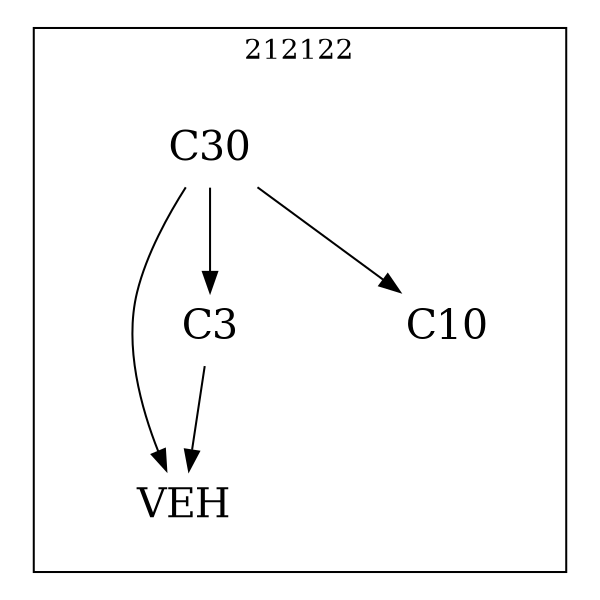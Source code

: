 strict digraph DAGS {
	size = "4,4!" ; ratio ="fill"; subgraph cluster_0{
			labeldoc = "t";
			label = "212122";node	[label= VEH, shape = plaintext, fontsize=20] VEH;node	[label= C3, shape = plaintext, fontsize=20] C3;node	[label= C10, shape = plaintext, fontsize=20] C10;node	[label= C30, shape = plaintext, fontsize=20] C30;
C3->VEH;
C30->VEH;
C30->C3;
C30->C10;
	}}